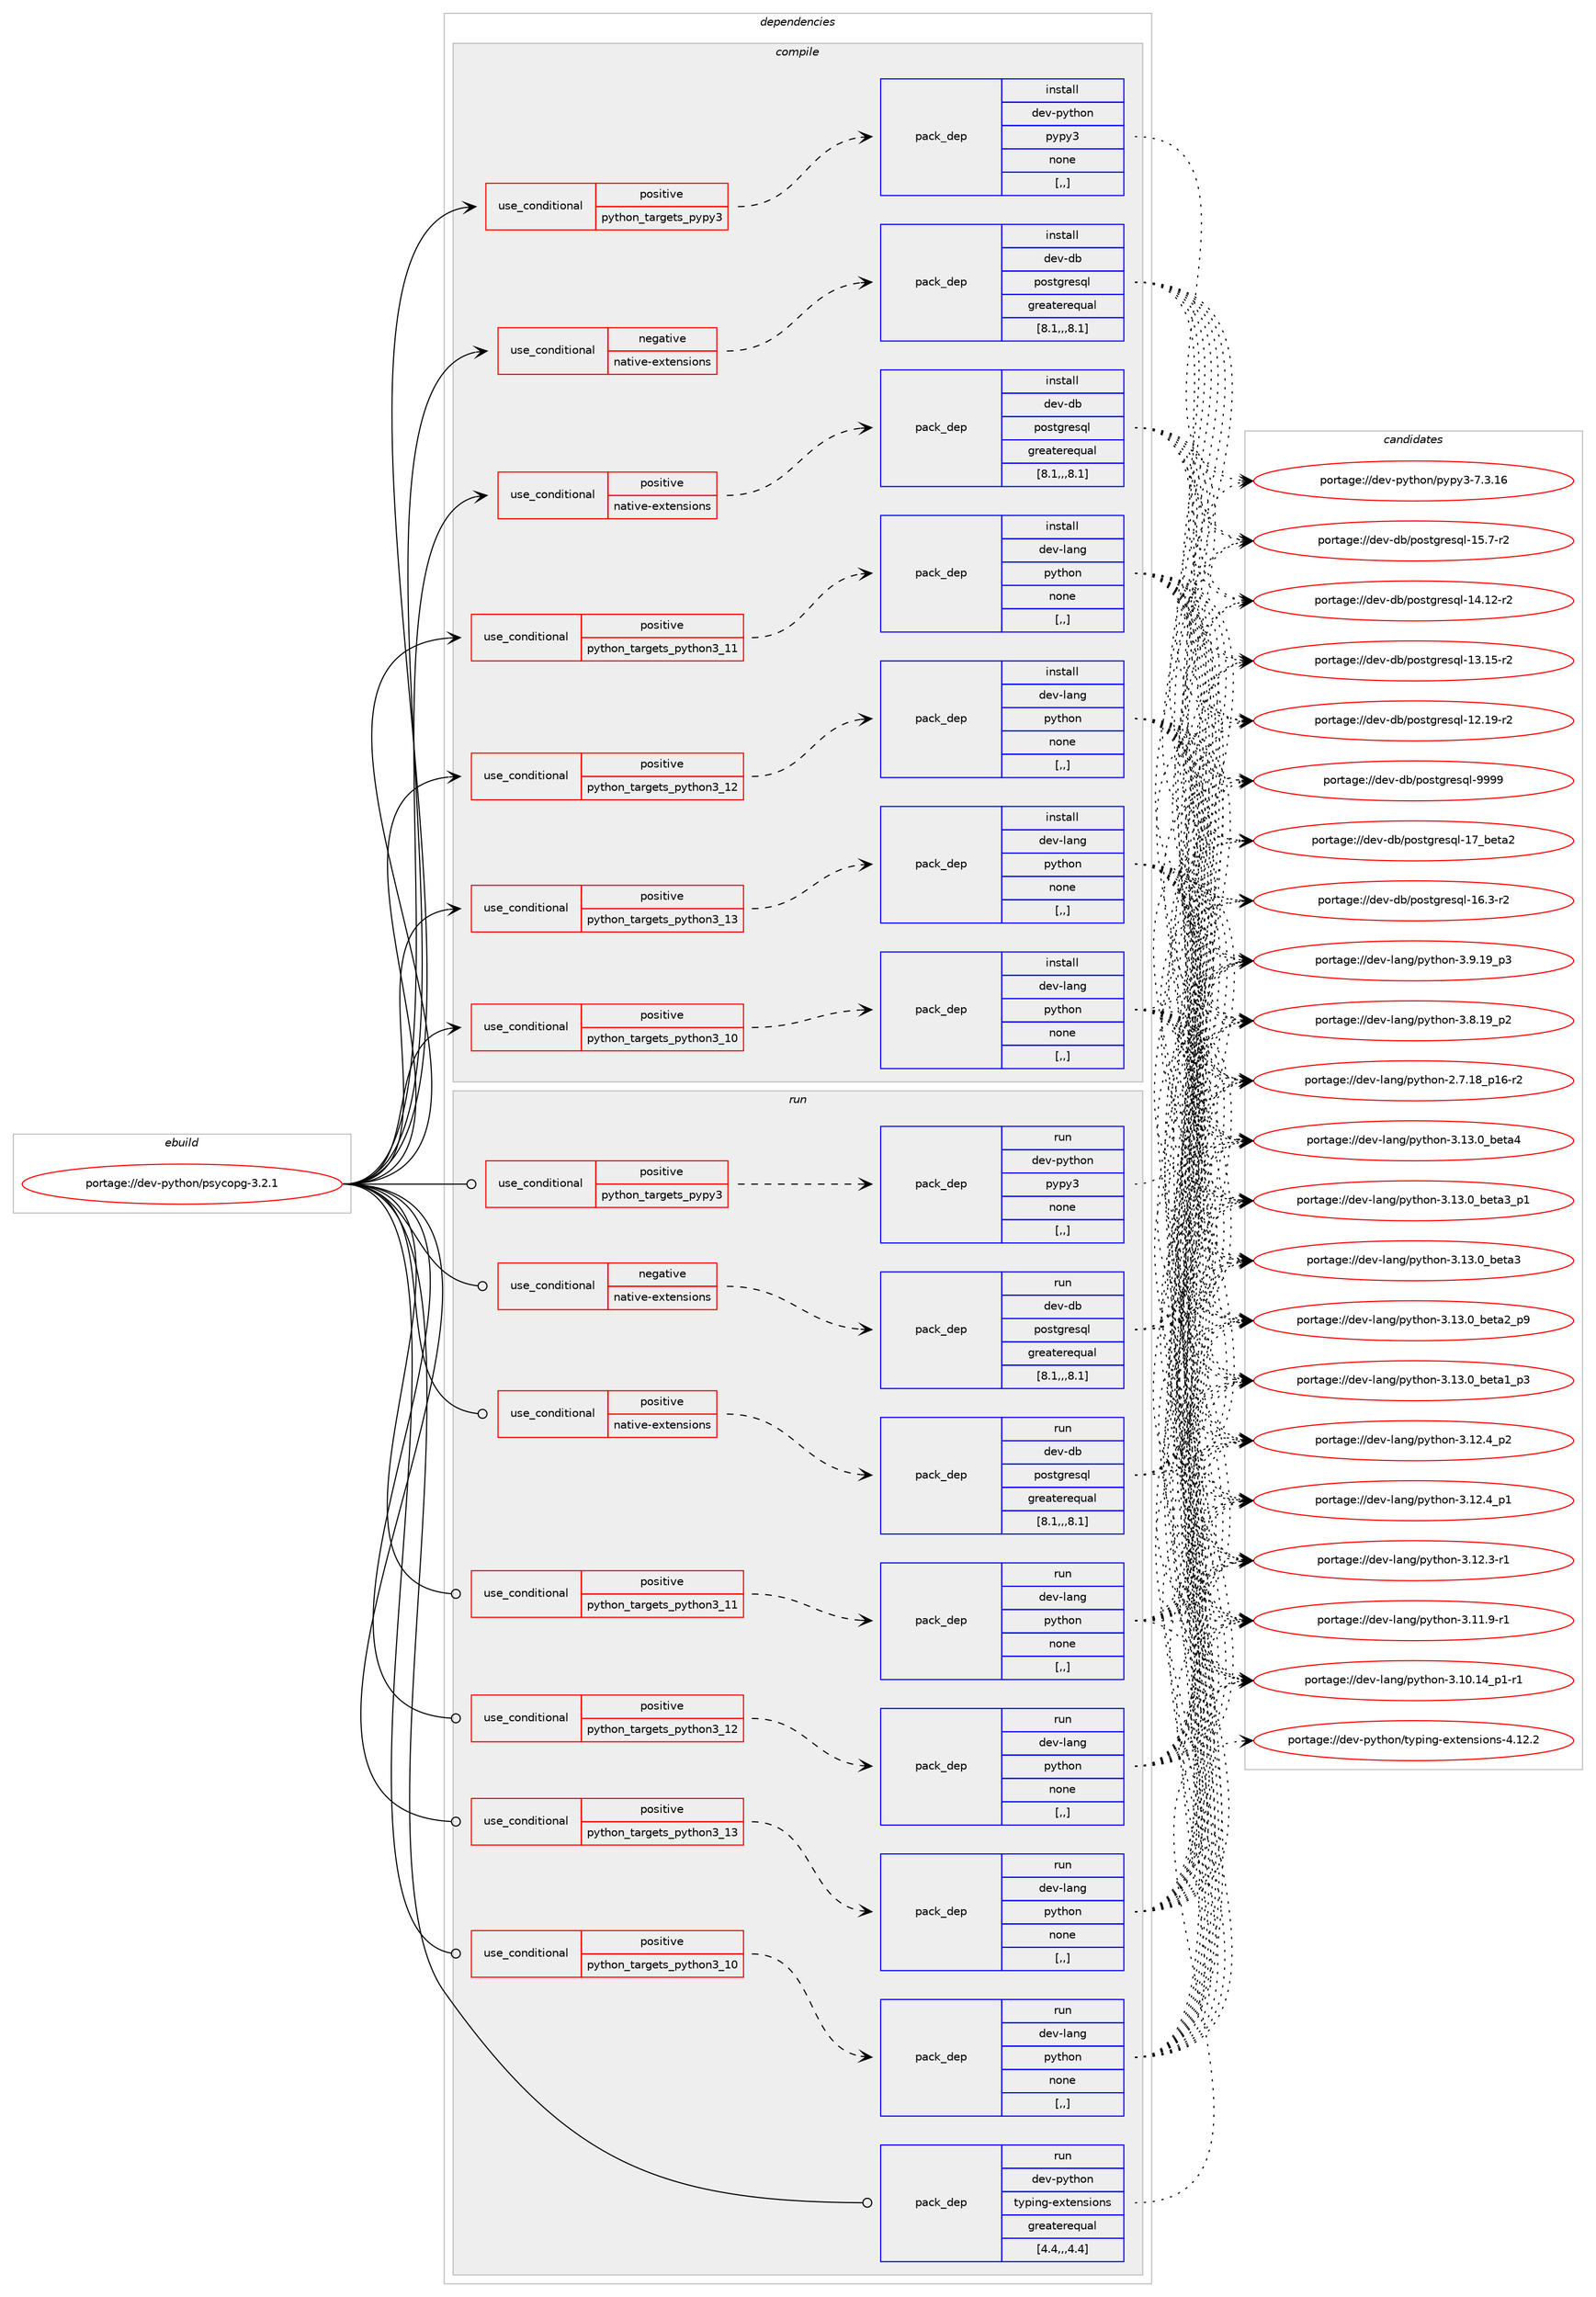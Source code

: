 digraph prolog {

# *************
# Graph options
# *************

newrank=true;
concentrate=true;
compound=true;
graph [rankdir=LR,fontname=Helvetica,fontsize=10,ranksep=1.5];#, ranksep=2.5, nodesep=0.2];
edge  [arrowhead=vee];
node  [fontname=Helvetica,fontsize=10];

# **********
# The ebuild
# **********

subgraph cluster_leftcol {
color=gray;
label=<<i>ebuild</i>>;
id [label="portage://dev-python/psycopg-3.2.1", color=red, width=4, href="../dev-python/psycopg-3.2.1.svg"];
}

# ****************
# The dependencies
# ****************

subgraph cluster_midcol {
color=gray;
label=<<i>dependencies</i>>;
subgraph cluster_compile {
fillcolor="#eeeeee";
style=filled;
label=<<i>compile</i>>;
subgraph cond36429 {
dependency155560 [label=<<TABLE BORDER="0" CELLBORDER="1" CELLSPACING="0" CELLPADDING="4"><TR><TD ROWSPAN="3" CELLPADDING="10">use_conditional</TD></TR><TR><TD>negative</TD></TR><TR><TD>native-extensions</TD></TR></TABLE>>, shape=none, color=red];
subgraph pack117880 {
dependency155561 [label=<<TABLE BORDER="0" CELLBORDER="1" CELLSPACING="0" CELLPADDING="4" WIDTH="220"><TR><TD ROWSPAN="6" CELLPADDING="30">pack_dep</TD></TR><TR><TD WIDTH="110">install</TD></TR><TR><TD>dev-db</TD></TR><TR><TD>postgresql</TD></TR><TR><TD>greaterequal</TD></TR><TR><TD>[8.1,,,8.1]</TD></TR></TABLE>>, shape=none, color=blue];
}
dependency155560:e -> dependency155561:w [weight=20,style="dashed",arrowhead="vee"];
}
id:e -> dependency155560:w [weight=20,style="solid",arrowhead="vee"];
subgraph cond36430 {
dependency155562 [label=<<TABLE BORDER="0" CELLBORDER="1" CELLSPACING="0" CELLPADDING="4"><TR><TD ROWSPAN="3" CELLPADDING="10">use_conditional</TD></TR><TR><TD>positive</TD></TR><TR><TD>native-extensions</TD></TR></TABLE>>, shape=none, color=red];
subgraph pack117881 {
dependency155563 [label=<<TABLE BORDER="0" CELLBORDER="1" CELLSPACING="0" CELLPADDING="4" WIDTH="220"><TR><TD ROWSPAN="6" CELLPADDING="30">pack_dep</TD></TR><TR><TD WIDTH="110">install</TD></TR><TR><TD>dev-db</TD></TR><TR><TD>postgresql</TD></TR><TR><TD>greaterequal</TD></TR><TR><TD>[8.1,,,8.1]</TD></TR></TABLE>>, shape=none, color=blue];
}
dependency155562:e -> dependency155563:w [weight=20,style="dashed",arrowhead="vee"];
}
id:e -> dependency155562:w [weight=20,style="solid",arrowhead="vee"];
subgraph cond36431 {
dependency155564 [label=<<TABLE BORDER="0" CELLBORDER="1" CELLSPACING="0" CELLPADDING="4"><TR><TD ROWSPAN="3" CELLPADDING="10">use_conditional</TD></TR><TR><TD>positive</TD></TR><TR><TD>python_targets_pypy3</TD></TR></TABLE>>, shape=none, color=red];
subgraph pack117882 {
dependency155565 [label=<<TABLE BORDER="0" CELLBORDER="1" CELLSPACING="0" CELLPADDING="4" WIDTH="220"><TR><TD ROWSPAN="6" CELLPADDING="30">pack_dep</TD></TR><TR><TD WIDTH="110">install</TD></TR><TR><TD>dev-python</TD></TR><TR><TD>pypy3</TD></TR><TR><TD>none</TD></TR><TR><TD>[,,]</TD></TR></TABLE>>, shape=none, color=blue];
}
dependency155564:e -> dependency155565:w [weight=20,style="dashed",arrowhead="vee"];
}
id:e -> dependency155564:w [weight=20,style="solid",arrowhead="vee"];
subgraph cond36432 {
dependency155566 [label=<<TABLE BORDER="0" CELLBORDER="1" CELLSPACING="0" CELLPADDING="4"><TR><TD ROWSPAN="3" CELLPADDING="10">use_conditional</TD></TR><TR><TD>positive</TD></TR><TR><TD>python_targets_python3_10</TD></TR></TABLE>>, shape=none, color=red];
subgraph pack117883 {
dependency155567 [label=<<TABLE BORDER="0" CELLBORDER="1" CELLSPACING="0" CELLPADDING="4" WIDTH="220"><TR><TD ROWSPAN="6" CELLPADDING="30">pack_dep</TD></TR><TR><TD WIDTH="110">install</TD></TR><TR><TD>dev-lang</TD></TR><TR><TD>python</TD></TR><TR><TD>none</TD></TR><TR><TD>[,,]</TD></TR></TABLE>>, shape=none, color=blue];
}
dependency155566:e -> dependency155567:w [weight=20,style="dashed",arrowhead="vee"];
}
id:e -> dependency155566:w [weight=20,style="solid",arrowhead="vee"];
subgraph cond36433 {
dependency155568 [label=<<TABLE BORDER="0" CELLBORDER="1" CELLSPACING="0" CELLPADDING="4"><TR><TD ROWSPAN="3" CELLPADDING="10">use_conditional</TD></TR><TR><TD>positive</TD></TR><TR><TD>python_targets_python3_11</TD></TR></TABLE>>, shape=none, color=red];
subgraph pack117884 {
dependency155569 [label=<<TABLE BORDER="0" CELLBORDER="1" CELLSPACING="0" CELLPADDING="4" WIDTH="220"><TR><TD ROWSPAN="6" CELLPADDING="30">pack_dep</TD></TR><TR><TD WIDTH="110">install</TD></TR><TR><TD>dev-lang</TD></TR><TR><TD>python</TD></TR><TR><TD>none</TD></TR><TR><TD>[,,]</TD></TR></TABLE>>, shape=none, color=blue];
}
dependency155568:e -> dependency155569:w [weight=20,style="dashed",arrowhead="vee"];
}
id:e -> dependency155568:w [weight=20,style="solid",arrowhead="vee"];
subgraph cond36434 {
dependency155570 [label=<<TABLE BORDER="0" CELLBORDER="1" CELLSPACING="0" CELLPADDING="4"><TR><TD ROWSPAN="3" CELLPADDING="10">use_conditional</TD></TR><TR><TD>positive</TD></TR><TR><TD>python_targets_python3_12</TD></TR></TABLE>>, shape=none, color=red];
subgraph pack117885 {
dependency155571 [label=<<TABLE BORDER="0" CELLBORDER="1" CELLSPACING="0" CELLPADDING="4" WIDTH="220"><TR><TD ROWSPAN="6" CELLPADDING="30">pack_dep</TD></TR><TR><TD WIDTH="110">install</TD></TR><TR><TD>dev-lang</TD></TR><TR><TD>python</TD></TR><TR><TD>none</TD></TR><TR><TD>[,,]</TD></TR></TABLE>>, shape=none, color=blue];
}
dependency155570:e -> dependency155571:w [weight=20,style="dashed",arrowhead="vee"];
}
id:e -> dependency155570:w [weight=20,style="solid",arrowhead="vee"];
subgraph cond36435 {
dependency155572 [label=<<TABLE BORDER="0" CELLBORDER="1" CELLSPACING="0" CELLPADDING="4"><TR><TD ROWSPAN="3" CELLPADDING="10">use_conditional</TD></TR><TR><TD>positive</TD></TR><TR><TD>python_targets_python3_13</TD></TR></TABLE>>, shape=none, color=red];
subgraph pack117886 {
dependency155573 [label=<<TABLE BORDER="0" CELLBORDER="1" CELLSPACING="0" CELLPADDING="4" WIDTH="220"><TR><TD ROWSPAN="6" CELLPADDING="30">pack_dep</TD></TR><TR><TD WIDTH="110">install</TD></TR><TR><TD>dev-lang</TD></TR><TR><TD>python</TD></TR><TR><TD>none</TD></TR><TR><TD>[,,]</TD></TR></TABLE>>, shape=none, color=blue];
}
dependency155572:e -> dependency155573:w [weight=20,style="dashed",arrowhead="vee"];
}
id:e -> dependency155572:w [weight=20,style="solid",arrowhead="vee"];
}
subgraph cluster_compileandrun {
fillcolor="#eeeeee";
style=filled;
label=<<i>compile and run</i>>;
}
subgraph cluster_run {
fillcolor="#eeeeee";
style=filled;
label=<<i>run</i>>;
subgraph cond36436 {
dependency155574 [label=<<TABLE BORDER="0" CELLBORDER="1" CELLSPACING="0" CELLPADDING="4"><TR><TD ROWSPAN="3" CELLPADDING="10">use_conditional</TD></TR><TR><TD>negative</TD></TR><TR><TD>native-extensions</TD></TR></TABLE>>, shape=none, color=red];
subgraph pack117887 {
dependency155575 [label=<<TABLE BORDER="0" CELLBORDER="1" CELLSPACING="0" CELLPADDING="4" WIDTH="220"><TR><TD ROWSPAN="6" CELLPADDING="30">pack_dep</TD></TR><TR><TD WIDTH="110">run</TD></TR><TR><TD>dev-db</TD></TR><TR><TD>postgresql</TD></TR><TR><TD>greaterequal</TD></TR><TR><TD>[8.1,,,8.1]</TD></TR></TABLE>>, shape=none, color=blue];
}
dependency155574:e -> dependency155575:w [weight=20,style="dashed",arrowhead="vee"];
}
id:e -> dependency155574:w [weight=20,style="solid",arrowhead="odot"];
subgraph cond36437 {
dependency155576 [label=<<TABLE BORDER="0" CELLBORDER="1" CELLSPACING="0" CELLPADDING="4"><TR><TD ROWSPAN="3" CELLPADDING="10">use_conditional</TD></TR><TR><TD>positive</TD></TR><TR><TD>native-extensions</TD></TR></TABLE>>, shape=none, color=red];
subgraph pack117888 {
dependency155577 [label=<<TABLE BORDER="0" CELLBORDER="1" CELLSPACING="0" CELLPADDING="4" WIDTH="220"><TR><TD ROWSPAN="6" CELLPADDING="30">pack_dep</TD></TR><TR><TD WIDTH="110">run</TD></TR><TR><TD>dev-db</TD></TR><TR><TD>postgresql</TD></TR><TR><TD>greaterequal</TD></TR><TR><TD>[8.1,,,8.1]</TD></TR></TABLE>>, shape=none, color=blue];
}
dependency155576:e -> dependency155577:w [weight=20,style="dashed",arrowhead="vee"];
}
id:e -> dependency155576:w [weight=20,style="solid",arrowhead="odot"];
subgraph cond36438 {
dependency155578 [label=<<TABLE BORDER="0" CELLBORDER="1" CELLSPACING="0" CELLPADDING="4"><TR><TD ROWSPAN="3" CELLPADDING="10">use_conditional</TD></TR><TR><TD>positive</TD></TR><TR><TD>python_targets_pypy3</TD></TR></TABLE>>, shape=none, color=red];
subgraph pack117889 {
dependency155579 [label=<<TABLE BORDER="0" CELLBORDER="1" CELLSPACING="0" CELLPADDING="4" WIDTH="220"><TR><TD ROWSPAN="6" CELLPADDING="30">pack_dep</TD></TR><TR><TD WIDTH="110">run</TD></TR><TR><TD>dev-python</TD></TR><TR><TD>pypy3</TD></TR><TR><TD>none</TD></TR><TR><TD>[,,]</TD></TR></TABLE>>, shape=none, color=blue];
}
dependency155578:e -> dependency155579:w [weight=20,style="dashed",arrowhead="vee"];
}
id:e -> dependency155578:w [weight=20,style="solid",arrowhead="odot"];
subgraph cond36439 {
dependency155580 [label=<<TABLE BORDER="0" CELLBORDER="1" CELLSPACING="0" CELLPADDING="4"><TR><TD ROWSPAN="3" CELLPADDING="10">use_conditional</TD></TR><TR><TD>positive</TD></TR><TR><TD>python_targets_python3_10</TD></TR></TABLE>>, shape=none, color=red];
subgraph pack117890 {
dependency155581 [label=<<TABLE BORDER="0" CELLBORDER="1" CELLSPACING="0" CELLPADDING="4" WIDTH="220"><TR><TD ROWSPAN="6" CELLPADDING="30">pack_dep</TD></TR><TR><TD WIDTH="110">run</TD></TR><TR><TD>dev-lang</TD></TR><TR><TD>python</TD></TR><TR><TD>none</TD></TR><TR><TD>[,,]</TD></TR></TABLE>>, shape=none, color=blue];
}
dependency155580:e -> dependency155581:w [weight=20,style="dashed",arrowhead="vee"];
}
id:e -> dependency155580:w [weight=20,style="solid",arrowhead="odot"];
subgraph cond36440 {
dependency155582 [label=<<TABLE BORDER="0" CELLBORDER="1" CELLSPACING="0" CELLPADDING="4"><TR><TD ROWSPAN="3" CELLPADDING="10">use_conditional</TD></TR><TR><TD>positive</TD></TR><TR><TD>python_targets_python3_11</TD></TR></TABLE>>, shape=none, color=red];
subgraph pack117891 {
dependency155583 [label=<<TABLE BORDER="0" CELLBORDER="1" CELLSPACING="0" CELLPADDING="4" WIDTH="220"><TR><TD ROWSPAN="6" CELLPADDING="30">pack_dep</TD></TR><TR><TD WIDTH="110">run</TD></TR><TR><TD>dev-lang</TD></TR><TR><TD>python</TD></TR><TR><TD>none</TD></TR><TR><TD>[,,]</TD></TR></TABLE>>, shape=none, color=blue];
}
dependency155582:e -> dependency155583:w [weight=20,style="dashed",arrowhead="vee"];
}
id:e -> dependency155582:w [weight=20,style="solid",arrowhead="odot"];
subgraph cond36441 {
dependency155584 [label=<<TABLE BORDER="0" CELLBORDER="1" CELLSPACING="0" CELLPADDING="4"><TR><TD ROWSPAN="3" CELLPADDING="10">use_conditional</TD></TR><TR><TD>positive</TD></TR><TR><TD>python_targets_python3_12</TD></TR></TABLE>>, shape=none, color=red];
subgraph pack117892 {
dependency155585 [label=<<TABLE BORDER="0" CELLBORDER="1" CELLSPACING="0" CELLPADDING="4" WIDTH="220"><TR><TD ROWSPAN="6" CELLPADDING="30">pack_dep</TD></TR><TR><TD WIDTH="110">run</TD></TR><TR><TD>dev-lang</TD></TR><TR><TD>python</TD></TR><TR><TD>none</TD></TR><TR><TD>[,,]</TD></TR></TABLE>>, shape=none, color=blue];
}
dependency155584:e -> dependency155585:w [weight=20,style="dashed",arrowhead="vee"];
}
id:e -> dependency155584:w [weight=20,style="solid",arrowhead="odot"];
subgraph cond36442 {
dependency155586 [label=<<TABLE BORDER="0" CELLBORDER="1" CELLSPACING="0" CELLPADDING="4"><TR><TD ROWSPAN="3" CELLPADDING="10">use_conditional</TD></TR><TR><TD>positive</TD></TR><TR><TD>python_targets_python3_13</TD></TR></TABLE>>, shape=none, color=red];
subgraph pack117893 {
dependency155587 [label=<<TABLE BORDER="0" CELLBORDER="1" CELLSPACING="0" CELLPADDING="4" WIDTH="220"><TR><TD ROWSPAN="6" CELLPADDING="30">pack_dep</TD></TR><TR><TD WIDTH="110">run</TD></TR><TR><TD>dev-lang</TD></TR><TR><TD>python</TD></TR><TR><TD>none</TD></TR><TR><TD>[,,]</TD></TR></TABLE>>, shape=none, color=blue];
}
dependency155586:e -> dependency155587:w [weight=20,style="dashed",arrowhead="vee"];
}
id:e -> dependency155586:w [weight=20,style="solid",arrowhead="odot"];
subgraph pack117894 {
dependency155588 [label=<<TABLE BORDER="0" CELLBORDER="1" CELLSPACING="0" CELLPADDING="4" WIDTH="220"><TR><TD ROWSPAN="6" CELLPADDING="30">pack_dep</TD></TR><TR><TD WIDTH="110">run</TD></TR><TR><TD>dev-python</TD></TR><TR><TD>typing-extensions</TD></TR><TR><TD>greaterequal</TD></TR><TR><TD>[4.4,,,4.4]</TD></TR></TABLE>>, shape=none, color=blue];
}
id:e -> dependency155588:w [weight=20,style="solid",arrowhead="odot"];
}
}

# **************
# The candidates
# **************

subgraph cluster_choices {
rank=same;
color=gray;
label=<<i>candidates</i>>;

subgraph choice117880 {
color=black;
nodesep=1;
choice1001011184510098471121111151161031141011151131084557575757 [label="portage://dev-db/postgresql-9999", color=red, width=4,href="../dev-db/postgresql-9999.svg"];
choice10010111845100984711211111511610311410111511310845495595981011169750 [label="portage://dev-db/postgresql-17_beta2", color=red, width=4,href="../dev-db/postgresql-17_beta2.svg"];
choice10010111845100984711211111511610311410111511310845495446514511450 [label="portage://dev-db/postgresql-16.3-r2", color=red, width=4,href="../dev-db/postgresql-16.3-r2.svg"];
choice10010111845100984711211111511610311410111511310845495346554511450 [label="portage://dev-db/postgresql-15.7-r2", color=red, width=4,href="../dev-db/postgresql-15.7-r2.svg"];
choice1001011184510098471121111151161031141011151131084549524649504511450 [label="portage://dev-db/postgresql-14.12-r2", color=red, width=4,href="../dev-db/postgresql-14.12-r2.svg"];
choice1001011184510098471121111151161031141011151131084549514649534511450 [label="portage://dev-db/postgresql-13.15-r2", color=red, width=4,href="../dev-db/postgresql-13.15-r2.svg"];
choice1001011184510098471121111151161031141011151131084549504649574511450 [label="portage://dev-db/postgresql-12.19-r2", color=red, width=4,href="../dev-db/postgresql-12.19-r2.svg"];
dependency155561:e -> choice1001011184510098471121111151161031141011151131084557575757:w [style=dotted,weight="100"];
dependency155561:e -> choice10010111845100984711211111511610311410111511310845495595981011169750:w [style=dotted,weight="100"];
dependency155561:e -> choice10010111845100984711211111511610311410111511310845495446514511450:w [style=dotted,weight="100"];
dependency155561:e -> choice10010111845100984711211111511610311410111511310845495346554511450:w [style=dotted,weight="100"];
dependency155561:e -> choice1001011184510098471121111151161031141011151131084549524649504511450:w [style=dotted,weight="100"];
dependency155561:e -> choice1001011184510098471121111151161031141011151131084549514649534511450:w [style=dotted,weight="100"];
dependency155561:e -> choice1001011184510098471121111151161031141011151131084549504649574511450:w [style=dotted,weight="100"];
}
subgraph choice117881 {
color=black;
nodesep=1;
choice1001011184510098471121111151161031141011151131084557575757 [label="portage://dev-db/postgresql-9999", color=red, width=4,href="../dev-db/postgresql-9999.svg"];
choice10010111845100984711211111511610311410111511310845495595981011169750 [label="portage://dev-db/postgresql-17_beta2", color=red, width=4,href="../dev-db/postgresql-17_beta2.svg"];
choice10010111845100984711211111511610311410111511310845495446514511450 [label="portage://dev-db/postgresql-16.3-r2", color=red, width=4,href="../dev-db/postgresql-16.3-r2.svg"];
choice10010111845100984711211111511610311410111511310845495346554511450 [label="portage://dev-db/postgresql-15.7-r2", color=red, width=4,href="../dev-db/postgresql-15.7-r2.svg"];
choice1001011184510098471121111151161031141011151131084549524649504511450 [label="portage://dev-db/postgresql-14.12-r2", color=red, width=4,href="../dev-db/postgresql-14.12-r2.svg"];
choice1001011184510098471121111151161031141011151131084549514649534511450 [label="portage://dev-db/postgresql-13.15-r2", color=red, width=4,href="../dev-db/postgresql-13.15-r2.svg"];
choice1001011184510098471121111151161031141011151131084549504649574511450 [label="portage://dev-db/postgresql-12.19-r2", color=red, width=4,href="../dev-db/postgresql-12.19-r2.svg"];
dependency155563:e -> choice1001011184510098471121111151161031141011151131084557575757:w [style=dotted,weight="100"];
dependency155563:e -> choice10010111845100984711211111511610311410111511310845495595981011169750:w [style=dotted,weight="100"];
dependency155563:e -> choice10010111845100984711211111511610311410111511310845495446514511450:w [style=dotted,weight="100"];
dependency155563:e -> choice10010111845100984711211111511610311410111511310845495346554511450:w [style=dotted,weight="100"];
dependency155563:e -> choice1001011184510098471121111151161031141011151131084549524649504511450:w [style=dotted,weight="100"];
dependency155563:e -> choice1001011184510098471121111151161031141011151131084549514649534511450:w [style=dotted,weight="100"];
dependency155563:e -> choice1001011184510098471121111151161031141011151131084549504649574511450:w [style=dotted,weight="100"];
}
subgraph choice117882 {
color=black;
nodesep=1;
choice10010111845112121116104111110471121211121215145554651464954 [label="portage://dev-python/pypy3-7.3.16", color=red, width=4,href="../dev-python/pypy3-7.3.16.svg"];
dependency155565:e -> choice10010111845112121116104111110471121211121215145554651464954:w [style=dotted,weight="100"];
}
subgraph choice117883 {
color=black;
nodesep=1;
choice1001011184510897110103471121211161041111104551464951464895981011169752 [label="portage://dev-lang/python-3.13.0_beta4", color=red, width=4,href="../dev-lang/python-3.13.0_beta4.svg"];
choice10010111845108971101034711212111610411111045514649514648959810111697519511249 [label="portage://dev-lang/python-3.13.0_beta3_p1", color=red, width=4,href="../dev-lang/python-3.13.0_beta3_p1.svg"];
choice1001011184510897110103471121211161041111104551464951464895981011169751 [label="portage://dev-lang/python-3.13.0_beta3", color=red, width=4,href="../dev-lang/python-3.13.0_beta3.svg"];
choice10010111845108971101034711212111610411111045514649514648959810111697509511257 [label="portage://dev-lang/python-3.13.0_beta2_p9", color=red, width=4,href="../dev-lang/python-3.13.0_beta2_p9.svg"];
choice10010111845108971101034711212111610411111045514649514648959810111697499511251 [label="portage://dev-lang/python-3.13.0_beta1_p3", color=red, width=4,href="../dev-lang/python-3.13.0_beta1_p3.svg"];
choice100101118451089711010347112121116104111110455146495046529511250 [label="portage://dev-lang/python-3.12.4_p2", color=red, width=4,href="../dev-lang/python-3.12.4_p2.svg"];
choice100101118451089711010347112121116104111110455146495046529511249 [label="portage://dev-lang/python-3.12.4_p1", color=red, width=4,href="../dev-lang/python-3.12.4_p1.svg"];
choice100101118451089711010347112121116104111110455146495046514511449 [label="portage://dev-lang/python-3.12.3-r1", color=red, width=4,href="../dev-lang/python-3.12.3-r1.svg"];
choice100101118451089711010347112121116104111110455146494946574511449 [label="portage://dev-lang/python-3.11.9-r1", color=red, width=4,href="../dev-lang/python-3.11.9-r1.svg"];
choice100101118451089711010347112121116104111110455146494846495295112494511449 [label="portage://dev-lang/python-3.10.14_p1-r1", color=red, width=4,href="../dev-lang/python-3.10.14_p1-r1.svg"];
choice100101118451089711010347112121116104111110455146574649579511251 [label="portage://dev-lang/python-3.9.19_p3", color=red, width=4,href="../dev-lang/python-3.9.19_p3.svg"];
choice100101118451089711010347112121116104111110455146564649579511250 [label="portage://dev-lang/python-3.8.19_p2", color=red, width=4,href="../dev-lang/python-3.8.19_p2.svg"];
choice100101118451089711010347112121116104111110455046554649569511249544511450 [label="portage://dev-lang/python-2.7.18_p16-r2", color=red, width=4,href="../dev-lang/python-2.7.18_p16-r2.svg"];
dependency155567:e -> choice1001011184510897110103471121211161041111104551464951464895981011169752:w [style=dotted,weight="100"];
dependency155567:e -> choice10010111845108971101034711212111610411111045514649514648959810111697519511249:w [style=dotted,weight="100"];
dependency155567:e -> choice1001011184510897110103471121211161041111104551464951464895981011169751:w [style=dotted,weight="100"];
dependency155567:e -> choice10010111845108971101034711212111610411111045514649514648959810111697509511257:w [style=dotted,weight="100"];
dependency155567:e -> choice10010111845108971101034711212111610411111045514649514648959810111697499511251:w [style=dotted,weight="100"];
dependency155567:e -> choice100101118451089711010347112121116104111110455146495046529511250:w [style=dotted,weight="100"];
dependency155567:e -> choice100101118451089711010347112121116104111110455146495046529511249:w [style=dotted,weight="100"];
dependency155567:e -> choice100101118451089711010347112121116104111110455146495046514511449:w [style=dotted,weight="100"];
dependency155567:e -> choice100101118451089711010347112121116104111110455146494946574511449:w [style=dotted,weight="100"];
dependency155567:e -> choice100101118451089711010347112121116104111110455146494846495295112494511449:w [style=dotted,weight="100"];
dependency155567:e -> choice100101118451089711010347112121116104111110455146574649579511251:w [style=dotted,weight="100"];
dependency155567:e -> choice100101118451089711010347112121116104111110455146564649579511250:w [style=dotted,weight="100"];
dependency155567:e -> choice100101118451089711010347112121116104111110455046554649569511249544511450:w [style=dotted,weight="100"];
}
subgraph choice117884 {
color=black;
nodesep=1;
choice1001011184510897110103471121211161041111104551464951464895981011169752 [label="portage://dev-lang/python-3.13.0_beta4", color=red, width=4,href="../dev-lang/python-3.13.0_beta4.svg"];
choice10010111845108971101034711212111610411111045514649514648959810111697519511249 [label="portage://dev-lang/python-3.13.0_beta3_p1", color=red, width=4,href="../dev-lang/python-3.13.0_beta3_p1.svg"];
choice1001011184510897110103471121211161041111104551464951464895981011169751 [label="portage://dev-lang/python-3.13.0_beta3", color=red, width=4,href="../dev-lang/python-3.13.0_beta3.svg"];
choice10010111845108971101034711212111610411111045514649514648959810111697509511257 [label="portage://dev-lang/python-3.13.0_beta2_p9", color=red, width=4,href="../dev-lang/python-3.13.0_beta2_p9.svg"];
choice10010111845108971101034711212111610411111045514649514648959810111697499511251 [label="portage://dev-lang/python-3.13.0_beta1_p3", color=red, width=4,href="../dev-lang/python-3.13.0_beta1_p3.svg"];
choice100101118451089711010347112121116104111110455146495046529511250 [label="portage://dev-lang/python-3.12.4_p2", color=red, width=4,href="../dev-lang/python-3.12.4_p2.svg"];
choice100101118451089711010347112121116104111110455146495046529511249 [label="portage://dev-lang/python-3.12.4_p1", color=red, width=4,href="../dev-lang/python-3.12.4_p1.svg"];
choice100101118451089711010347112121116104111110455146495046514511449 [label="portage://dev-lang/python-3.12.3-r1", color=red, width=4,href="../dev-lang/python-3.12.3-r1.svg"];
choice100101118451089711010347112121116104111110455146494946574511449 [label="portage://dev-lang/python-3.11.9-r1", color=red, width=4,href="../dev-lang/python-3.11.9-r1.svg"];
choice100101118451089711010347112121116104111110455146494846495295112494511449 [label="portage://dev-lang/python-3.10.14_p1-r1", color=red, width=4,href="../dev-lang/python-3.10.14_p1-r1.svg"];
choice100101118451089711010347112121116104111110455146574649579511251 [label="portage://dev-lang/python-3.9.19_p3", color=red, width=4,href="../dev-lang/python-3.9.19_p3.svg"];
choice100101118451089711010347112121116104111110455146564649579511250 [label="portage://dev-lang/python-3.8.19_p2", color=red, width=4,href="../dev-lang/python-3.8.19_p2.svg"];
choice100101118451089711010347112121116104111110455046554649569511249544511450 [label="portage://dev-lang/python-2.7.18_p16-r2", color=red, width=4,href="../dev-lang/python-2.7.18_p16-r2.svg"];
dependency155569:e -> choice1001011184510897110103471121211161041111104551464951464895981011169752:w [style=dotted,weight="100"];
dependency155569:e -> choice10010111845108971101034711212111610411111045514649514648959810111697519511249:w [style=dotted,weight="100"];
dependency155569:e -> choice1001011184510897110103471121211161041111104551464951464895981011169751:w [style=dotted,weight="100"];
dependency155569:e -> choice10010111845108971101034711212111610411111045514649514648959810111697509511257:w [style=dotted,weight="100"];
dependency155569:e -> choice10010111845108971101034711212111610411111045514649514648959810111697499511251:w [style=dotted,weight="100"];
dependency155569:e -> choice100101118451089711010347112121116104111110455146495046529511250:w [style=dotted,weight="100"];
dependency155569:e -> choice100101118451089711010347112121116104111110455146495046529511249:w [style=dotted,weight="100"];
dependency155569:e -> choice100101118451089711010347112121116104111110455146495046514511449:w [style=dotted,weight="100"];
dependency155569:e -> choice100101118451089711010347112121116104111110455146494946574511449:w [style=dotted,weight="100"];
dependency155569:e -> choice100101118451089711010347112121116104111110455146494846495295112494511449:w [style=dotted,weight="100"];
dependency155569:e -> choice100101118451089711010347112121116104111110455146574649579511251:w [style=dotted,weight="100"];
dependency155569:e -> choice100101118451089711010347112121116104111110455146564649579511250:w [style=dotted,weight="100"];
dependency155569:e -> choice100101118451089711010347112121116104111110455046554649569511249544511450:w [style=dotted,weight="100"];
}
subgraph choice117885 {
color=black;
nodesep=1;
choice1001011184510897110103471121211161041111104551464951464895981011169752 [label="portage://dev-lang/python-3.13.0_beta4", color=red, width=4,href="../dev-lang/python-3.13.0_beta4.svg"];
choice10010111845108971101034711212111610411111045514649514648959810111697519511249 [label="portage://dev-lang/python-3.13.0_beta3_p1", color=red, width=4,href="../dev-lang/python-3.13.0_beta3_p1.svg"];
choice1001011184510897110103471121211161041111104551464951464895981011169751 [label="portage://dev-lang/python-3.13.0_beta3", color=red, width=4,href="../dev-lang/python-3.13.0_beta3.svg"];
choice10010111845108971101034711212111610411111045514649514648959810111697509511257 [label="portage://dev-lang/python-3.13.0_beta2_p9", color=red, width=4,href="../dev-lang/python-3.13.0_beta2_p9.svg"];
choice10010111845108971101034711212111610411111045514649514648959810111697499511251 [label="portage://dev-lang/python-3.13.0_beta1_p3", color=red, width=4,href="../dev-lang/python-3.13.0_beta1_p3.svg"];
choice100101118451089711010347112121116104111110455146495046529511250 [label="portage://dev-lang/python-3.12.4_p2", color=red, width=4,href="../dev-lang/python-3.12.4_p2.svg"];
choice100101118451089711010347112121116104111110455146495046529511249 [label="portage://dev-lang/python-3.12.4_p1", color=red, width=4,href="../dev-lang/python-3.12.4_p1.svg"];
choice100101118451089711010347112121116104111110455146495046514511449 [label="portage://dev-lang/python-3.12.3-r1", color=red, width=4,href="../dev-lang/python-3.12.3-r1.svg"];
choice100101118451089711010347112121116104111110455146494946574511449 [label="portage://dev-lang/python-3.11.9-r1", color=red, width=4,href="../dev-lang/python-3.11.9-r1.svg"];
choice100101118451089711010347112121116104111110455146494846495295112494511449 [label="portage://dev-lang/python-3.10.14_p1-r1", color=red, width=4,href="../dev-lang/python-3.10.14_p1-r1.svg"];
choice100101118451089711010347112121116104111110455146574649579511251 [label="portage://dev-lang/python-3.9.19_p3", color=red, width=4,href="../dev-lang/python-3.9.19_p3.svg"];
choice100101118451089711010347112121116104111110455146564649579511250 [label="portage://dev-lang/python-3.8.19_p2", color=red, width=4,href="../dev-lang/python-3.8.19_p2.svg"];
choice100101118451089711010347112121116104111110455046554649569511249544511450 [label="portage://dev-lang/python-2.7.18_p16-r2", color=red, width=4,href="../dev-lang/python-2.7.18_p16-r2.svg"];
dependency155571:e -> choice1001011184510897110103471121211161041111104551464951464895981011169752:w [style=dotted,weight="100"];
dependency155571:e -> choice10010111845108971101034711212111610411111045514649514648959810111697519511249:w [style=dotted,weight="100"];
dependency155571:e -> choice1001011184510897110103471121211161041111104551464951464895981011169751:w [style=dotted,weight="100"];
dependency155571:e -> choice10010111845108971101034711212111610411111045514649514648959810111697509511257:w [style=dotted,weight="100"];
dependency155571:e -> choice10010111845108971101034711212111610411111045514649514648959810111697499511251:w [style=dotted,weight="100"];
dependency155571:e -> choice100101118451089711010347112121116104111110455146495046529511250:w [style=dotted,weight="100"];
dependency155571:e -> choice100101118451089711010347112121116104111110455146495046529511249:w [style=dotted,weight="100"];
dependency155571:e -> choice100101118451089711010347112121116104111110455146495046514511449:w [style=dotted,weight="100"];
dependency155571:e -> choice100101118451089711010347112121116104111110455146494946574511449:w [style=dotted,weight="100"];
dependency155571:e -> choice100101118451089711010347112121116104111110455146494846495295112494511449:w [style=dotted,weight="100"];
dependency155571:e -> choice100101118451089711010347112121116104111110455146574649579511251:w [style=dotted,weight="100"];
dependency155571:e -> choice100101118451089711010347112121116104111110455146564649579511250:w [style=dotted,weight="100"];
dependency155571:e -> choice100101118451089711010347112121116104111110455046554649569511249544511450:w [style=dotted,weight="100"];
}
subgraph choice117886 {
color=black;
nodesep=1;
choice1001011184510897110103471121211161041111104551464951464895981011169752 [label="portage://dev-lang/python-3.13.0_beta4", color=red, width=4,href="../dev-lang/python-3.13.0_beta4.svg"];
choice10010111845108971101034711212111610411111045514649514648959810111697519511249 [label="portage://dev-lang/python-3.13.0_beta3_p1", color=red, width=4,href="../dev-lang/python-3.13.0_beta3_p1.svg"];
choice1001011184510897110103471121211161041111104551464951464895981011169751 [label="portage://dev-lang/python-3.13.0_beta3", color=red, width=4,href="../dev-lang/python-3.13.0_beta3.svg"];
choice10010111845108971101034711212111610411111045514649514648959810111697509511257 [label="portage://dev-lang/python-3.13.0_beta2_p9", color=red, width=4,href="../dev-lang/python-3.13.0_beta2_p9.svg"];
choice10010111845108971101034711212111610411111045514649514648959810111697499511251 [label="portage://dev-lang/python-3.13.0_beta1_p3", color=red, width=4,href="../dev-lang/python-3.13.0_beta1_p3.svg"];
choice100101118451089711010347112121116104111110455146495046529511250 [label="portage://dev-lang/python-3.12.4_p2", color=red, width=4,href="../dev-lang/python-3.12.4_p2.svg"];
choice100101118451089711010347112121116104111110455146495046529511249 [label="portage://dev-lang/python-3.12.4_p1", color=red, width=4,href="../dev-lang/python-3.12.4_p1.svg"];
choice100101118451089711010347112121116104111110455146495046514511449 [label="portage://dev-lang/python-3.12.3-r1", color=red, width=4,href="../dev-lang/python-3.12.3-r1.svg"];
choice100101118451089711010347112121116104111110455146494946574511449 [label="portage://dev-lang/python-3.11.9-r1", color=red, width=4,href="../dev-lang/python-3.11.9-r1.svg"];
choice100101118451089711010347112121116104111110455146494846495295112494511449 [label="portage://dev-lang/python-3.10.14_p1-r1", color=red, width=4,href="../dev-lang/python-3.10.14_p1-r1.svg"];
choice100101118451089711010347112121116104111110455146574649579511251 [label="portage://dev-lang/python-3.9.19_p3", color=red, width=4,href="../dev-lang/python-3.9.19_p3.svg"];
choice100101118451089711010347112121116104111110455146564649579511250 [label="portage://dev-lang/python-3.8.19_p2", color=red, width=4,href="../dev-lang/python-3.8.19_p2.svg"];
choice100101118451089711010347112121116104111110455046554649569511249544511450 [label="portage://dev-lang/python-2.7.18_p16-r2", color=red, width=4,href="../dev-lang/python-2.7.18_p16-r2.svg"];
dependency155573:e -> choice1001011184510897110103471121211161041111104551464951464895981011169752:w [style=dotted,weight="100"];
dependency155573:e -> choice10010111845108971101034711212111610411111045514649514648959810111697519511249:w [style=dotted,weight="100"];
dependency155573:e -> choice1001011184510897110103471121211161041111104551464951464895981011169751:w [style=dotted,weight="100"];
dependency155573:e -> choice10010111845108971101034711212111610411111045514649514648959810111697509511257:w [style=dotted,weight="100"];
dependency155573:e -> choice10010111845108971101034711212111610411111045514649514648959810111697499511251:w [style=dotted,weight="100"];
dependency155573:e -> choice100101118451089711010347112121116104111110455146495046529511250:w [style=dotted,weight="100"];
dependency155573:e -> choice100101118451089711010347112121116104111110455146495046529511249:w [style=dotted,weight="100"];
dependency155573:e -> choice100101118451089711010347112121116104111110455146495046514511449:w [style=dotted,weight="100"];
dependency155573:e -> choice100101118451089711010347112121116104111110455146494946574511449:w [style=dotted,weight="100"];
dependency155573:e -> choice100101118451089711010347112121116104111110455146494846495295112494511449:w [style=dotted,weight="100"];
dependency155573:e -> choice100101118451089711010347112121116104111110455146574649579511251:w [style=dotted,weight="100"];
dependency155573:e -> choice100101118451089711010347112121116104111110455146564649579511250:w [style=dotted,weight="100"];
dependency155573:e -> choice100101118451089711010347112121116104111110455046554649569511249544511450:w [style=dotted,weight="100"];
}
subgraph choice117887 {
color=black;
nodesep=1;
choice1001011184510098471121111151161031141011151131084557575757 [label="portage://dev-db/postgresql-9999", color=red, width=4,href="../dev-db/postgresql-9999.svg"];
choice10010111845100984711211111511610311410111511310845495595981011169750 [label="portage://dev-db/postgresql-17_beta2", color=red, width=4,href="../dev-db/postgresql-17_beta2.svg"];
choice10010111845100984711211111511610311410111511310845495446514511450 [label="portage://dev-db/postgresql-16.3-r2", color=red, width=4,href="../dev-db/postgresql-16.3-r2.svg"];
choice10010111845100984711211111511610311410111511310845495346554511450 [label="portage://dev-db/postgresql-15.7-r2", color=red, width=4,href="../dev-db/postgresql-15.7-r2.svg"];
choice1001011184510098471121111151161031141011151131084549524649504511450 [label="portage://dev-db/postgresql-14.12-r2", color=red, width=4,href="../dev-db/postgresql-14.12-r2.svg"];
choice1001011184510098471121111151161031141011151131084549514649534511450 [label="portage://dev-db/postgresql-13.15-r2", color=red, width=4,href="../dev-db/postgresql-13.15-r2.svg"];
choice1001011184510098471121111151161031141011151131084549504649574511450 [label="portage://dev-db/postgresql-12.19-r2", color=red, width=4,href="../dev-db/postgresql-12.19-r2.svg"];
dependency155575:e -> choice1001011184510098471121111151161031141011151131084557575757:w [style=dotted,weight="100"];
dependency155575:e -> choice10010111845100984711211111511610311410111511310845495595981011169750:w [style=dotted,weight="100"];
dependency155575:e -> choice10010111845100984711211111511610311410111511310845495446514511450:w [style=dotted,weight="100"];
dependency155575:e -> choice10010111845100984711211111511610311410111511310845495346554511450:w [style=dotted,weight="100"];
dependency155575:e -> choice1001011184510098471121111151161031141011151131084549524649504511450:w [style=dotted,weight="100"];
dependency155575:e -> choice1001011184510098471121111151161031141011151131084549514649534511450:w [style=dotted,weight="100"];
dependency155575:e -> choice1001011184510098471121111151161031141011151131084549504649574511450:w [style=dotted,weight="100"];
}
subgraph choice117888 {
color=black;
nodesep=1;
choice1001011184510098471121111151161031141011151131084557575757 [label="portage://dev-db/postgresql-9999", color=red, width=4,href="../dev-db/postgresql-9999.svg"];
choice10010111845100984711211111511610311410111511310845495595981011169750 [label="portage://dev-db/postgresql-17_beta2", color=red, width=4,href="../dev-db/postgresql-17_beta2.svg"];
choice10010111845100984711211111511610311410111511310845495446514511450 [label="portage://dev-db/postgresql-16.3-r2", color=red, width=4,href="../dev-db/postgresql-16.3-r2.svg"];
choice10010111845100984711211111511610311410111511310845495346554511450 [label="portage://dev-db/postgresql-15.7-r2", color=red, width=4,href="../dev-db/postgresql-15.7-r2.svg"];
choice1001011184510098471121111151161031141011151131084549524649504511450 [label="portage://dev-db/postgresql-14.12-r2", color=red, width=4,href="../dev-db/postgresql-14.12-r2.svg"];
choice1001011184510098471121111151161031141011151131084549514649534511450 [label="portage://dev-db/postgresql-13.15-r2", color=red, width=4,href="../dev-db/postgresql-13.15-r2.svg"];
choice1001011184510098471121111151161031141011151131084549504649574511450 [label="portage://dev-db/postgresql-12.19-r2", color=red, width=4,href="../dev-db/postgresql-12.19-r2.svg"];
dependency155577:e -> choice1001011184510098471121111151161031141011151131084557575757:w [style=dotted,weight="100"];
dependency155577:e -> choice10010111845100984711211111511610311410111511310845495595981011169750:w [style=dotted,weight="100"];
dependency155577:e -> choice10010111845100984711211111511610311410111511310845495446514511450:w [style=dotted,weight="100"];
dependency155577:e -> choice10010111845100984711211111511610311410111511310845495346554511450:w [style=dotted,weight="100"];
dependency155577:e -> choice1001011184510098471121111151161031141011151131084549524649504511450:w [style=dotted,weight="100"];
dependency155577:e -> choice1001011184510098471121111151161031141011151131084549514649534511450:w [style=dotted,weight="100"];
dependency155577:e -> choice1001011184510098471121111151161031141011151131084549504649574511450:w [style=dotted,weight="100"];
}
subgraph choice117889 {
color=black;
nodesep=1;
choice10010111845112121116104111110471121211121215145554651464954 [label="portage://dev-python/pypy3-7.3.16", color=red, width=4,href="../dev-python/pypy3-7.3.16.svg"];
dependency155579:e -> choice10010111845112121116104111110471121211121215145554651464954:w [style=dotted,weight="100"];
}
subgraph choice117890 {
color=black;
nodesep=1;
choice1001011184510897110103471121211161041111104551464951464895981011169752 [label="portage://dev-lang/python-3.13.0_beta4", color=red, width=4,href="../dev-lang/python-3.13.0_beta4.svg"];
choice10010111845108971101034711212111610411111045514649514648959810111697519511249 [label="portage://dev-lang/python-3.13.0_beta3_p1", color=red, width=4,href="../dev-lang/python-3.13.0_beta3_p1.svg"];
choice1001011184510897110103471121211161041111104551464951464895981011169751 [label="portage://dev-lang/python-3.13.0_beta3", color=red, width=4,href="../dev-lang/python-3.13.0_beta3.svg"];
choice10010111845108971101034711212111610411111045514649514648959810111697509511257 [label="portage://dev-lang/python-3.13.0_beta2_p9", color=red, width=4,href="../dev-lang/python-3.13.0_beta2_p9.svg"];
choice10010111845108971101034711212111610411111045514649514648959810111697499511251 [label="portage://dev-lang/python-3.13.0_beta1_p3", color=red, width=4,href="../dev-lang/python-3.13.0_beta1_p3.svg"];
choice100101118451089711010347112121116104111110455146495046529511250 [label="portage://dev-lang/python-3.12.4_p2", color=red, width=4,href="../dev-lang/python-3.12.4_p2.svg"];
choice100101118451089711010347112121116104111110455146495046529511249 [label="portage://dev-lang/python-3.12.4_p1", color=red, width=4,href="../dev-lang/python-3.12.4_p1.svg"];
choice100101118451089711010347112121116104111110455146495046514511449 [label="portage://dev-lang/python-3.12.3-r1", color=red, width=4,href="../dev-lang/python-3.12.3-r1.svg"];
choice100101118451089711010347112121116104111110455146494946574511449 [label="portage://dev-lang/python-3.11.9-r1", color=red, width=4,href="../dev-lang/python-3.11.9-r1.svg"];
choice100101118451089711010347112121116104111110455146494846495295112494511449 [label="portage://dev-lang/python-3.10.14_p1-r1", color=red, width=4,href="../dev-lang/python-3.10.14_p1-r1.svg"];
choice100101118451089711010347112121116104111110455146574649579511251 [label="portage://dev-lang/python-3.9.19_p3", color=red, width=4,href="../dev-lang/python-3.9.19_p3.svg"];
choice100101118451089711010347112121116104111110455146564649579511250 [label="portage://dev-lang/python-3.8.19_p2", color=red, width=4,href="../dev-lang/python-3.8.19_p2.svg"];
choice100101118451089711010347112121116104111110455046554649569511249544511450 [label="portage://dev-lang/python-2.7.18_p16-r2", color=red, width=4,href="../dev-lang/python-2.7.18_p16-r2.svg"];
dependency155581:e -> choice1001011184510897110103471121211161041111104551464951464895981011169752:w [style=dotted,weight="100"];
dependency155581:e -> choice10010111845108971101034711212111610411111045514649514648959810111697519511249:w [style=dotted,weight="100"];
dependency155581:e -> choice1001011184510897110103471121211161041111104551464951464895981011169751:w [style=dotted,weight="100"];
dependency155581:e -> choice10010111845108971101034711212111610411111045514649514648959810111697509511257:w [style=dotted,weight="100"];
dependency155581:e -> choice10010111845108971101034711212111610411111045514649514648959810111697499511251:w [style=dotted,weight="100"];
dependency155581:e -> choice100101118451089711010347112121116104111110455146495046529511250:w [style=dotted,weight="100"];
dependency155581:e -> choice100101118451089711010347112121116104111110455146495046529511249:w [style=dotted,weight="100"];
dependency155581:e -> choice100101118451089711010347112121116104111110455146495046514511449:w [style=dotted,weight="100"];
dependency155581:e -> choice100101118451089711010347112121116104111110455146494946574511449:w [style=dotted,weight="100"];
dependency155581:e -> choice100101118451089711010347112121116104111110455146494846495295112494511449:w [style=dotted,weight="100"];
dependency155581:e -> choice100101118451089711010347112121116104111110455146574649579511251:w [style=dotted,weight="100"];
dependency155581:e -> choice100101118451089711010347112121116104111110455146564649579511250:w [style=dotted,weight="100"];
dependency155581:e -> choice100101118451089711010347112121116104111110455046554649569511249544511450:w [style=dotted,weight="100"];
}
subgraph choice117891 {
color=black;
nodesep=1;
choice1001011184510897110103471121211161041111104551464951464895981011169752 [label="portage://dev-lang/python-3.13.0_beta4", color=red, width=4,href="../dev-lang/python-3.13.0_beta4.svg"];
choice10010111845108971101034711212111610411111045514649514648959810111697519511249 [label="portage://dev-lang/python-3.13.0_beta3_p1", color=red, width=4,href="../dev-lang/python-3.13.0_beta3_p1.svg"];
choice1001011184510897110103471121211161041111104551464951464895981011169751 [label="portage://dev-lang/python-3.13.0_beta3", color=red, width=4,href="../dev-lang/python-3.13.0_beta3.svg"];
choice10010111845108971101034711212111610411111045514649514648959810111697509511257 [label="portage://dev-lang/python-3.13.0_beta2_p9", color=red, width=4,href="../dev-lang/python-3.13.0_beta2_p9.svg"];
choice10010111845108971101034711212111610411111045514649514648959810111697499511251 [label="portage://dev-lang/python-3.13.0_beta1_p3", color=red, width=4,href="../dev-lang/python-3.13.0_beta1_p3.svg"];
choice100101118451089711010347112121116104111110455146495046529511250 [label="portage://dev-lang/python-3.12.4_p2", color=red, width=4,href="../dev-lang/python-3.12.4_p2.svg"];
choice100101118451089711010347112121116104111110455146495046529511249 [label="portage://dev-lang/python-3.12.4_p1", color=red, width=4,href="../dev-lang/python-3.12.4_p1.svg"];
choice100101118451089711010347112121116104111110455146495046514511449 [label="portage://dev-lang/python-3.12.3-r1", color=red, width=4,href="../dev-lang/python-3.12.3-r1.svg"];
choice100101118451089711010347112121116104111110455146494946574511449 [label="portage://dev-lang/python-3.11.9-r1", color=red, width=4,href="../dev-lang/python-3.11.9-r1.svg"];
choice100101118451089711010347112121116104111110455146494846495295112494511449 [label="portage://dev-lang/python-3.10.14_p1-r1", color=red, width=4,href="../dev-lang/python-3.10.14_p1-r1.svg"];
choice100101118451089711010347112121116104111110455146574649579511251 [label="portage://dev-lang/python-3.9.19_p3", color=red, width=4,href="../dev-lang/python-3.9.19_p3.svg"];
choice100101118451089711010347112121116104111110455146564649579511250 [label="portage://dev-lang/python-3.8.19_p2", color=red, width=4,href="../dev-lang/python-3.8.19_p2.svg"];
choice100101118451089711010347112121116104111110455046554649569511249544511450 [label="portage://dev-lang/python-2.7.18_p16-r2", color=red, width=4,href="../dev-lang/python-2.7.18_p16-r2.svg"];
dependency155583:e -> choice1001011184510897110103471121211161041111104551464951464895981011169752:w [style=dotted,weight="100"];
dependency155583:e -> choice10010111845108971101034711212111610411111045514649514648959810111697519511249:w [style=dotted,weight="100"];
dependency155583:e -> choice1001011184510897110103471121211161041111104551464951464895981011169751:w [style=dotted,weight="100"];
dependency155583:e -> choice10010111845108971101034711212111610411111045514649514648959810111697509511257:w [style=dotted,weight="100"];
dependency155583:e -> choice10010111845108971101034711212111610411111045514649514648959810111697499511251:w [style=dotted,weight="100"];
dependency155583:e -> choice100101118451089711010347112121116104111110455146495046529511250:w [style=dotted,weight="100"];
dependency155583:e -> choice100101118451089711010347112121116104111110455146495046529511249:w [style=dotted,weight="100"];
dependency155583:e -> choice100101118451089711010347112121116104111110455146495046514511449:w [style=dotted,weight="100"];
dependency155583:e -> choice100101118451089711010347112121116104111110455146494946574511449:w [style=dotted,weight="100"];
dependency155583:e -> choice100101118451089711010347112121116104111110455146494846495295112494511449:w [style=dotted,weight="100"];
dependency155583:e -> choice100101118451089711010347112121116104111110455146574649579511251:w [style=dotted,weight="100"];
dependency155583:e -> choice100101118451089711010347112121116104111110455146564649579511250:w [style=dotted,weight="100"];
dependency155583:e -> choice100101118451089711010347112121116104111110455046554649569511249544511450:w [style=dotted,weight="100"];
}
subgraph choice117892 {
color=black;
nodesep=1;
choice1001011184510897110103471121211161041111104551464951464895981011169752 [label="portage://dev-lang/python-3.13.0_beta4", color=red, width=4,href="../dev-lang/python-3.13.0_beta4.svg"];
choice10010111845108971101034711212111610411111045514649514648959810111697519511249 [label="portage://dev-lang/python-3.13.0_beta3_p1", color=red, width=4,href="../dev-lang/python-3.13.0_beta3_p1.svg"];
choice1001011184510897110103471121211161041111104551464951464895981011169751 [label="portage://dev-lang/python-3.13.0_beta3", color=red, width=4,href="../dev-lang/python-3.13.0_beta3.svg"];
choice10010111845108971101034711212111610411111045514649514648959810111697509511257 [label="portage://dev-lang/python-3.13.0_beta2_p9", color=red, width=4,href="../dev-lang/python-3.13.0_beta2_p9.svg"];
choice10010111845108971101034711212111610411111045514649514648959810111697499511251 [label="portage://dev-lang/python-3.13.0_beta1_p3", color=red, width=4,href="../dev-lang/python-3.13.0_beta1_p3.svg"];
choice100101118451089711010347112121116104111110455146495046529511250 [label="portage://dev-lang/python-3.12.4_p2", color=red, width=4,href="../dev-lang/python-3.12.4_p2.svg"];
choice100101118451089711010347112121116104111110455146495046529511249 [label="portage://dev-lang/python-3.12.4_p1", color=red, width=4,href="../dev-lang/python-3.12.4_p1.svg"];
choice100101118451089711010347112121116104111110455146495046514511449 [label="portage://dev-lang/python-3.12.3-r1", color=red, width=4,href="../dev-lang/python-3.12.3-r1.svg"];
choice100101118451089711010347112121116104111110455146494946574511449 [label="portage://dev-lang/python-3.11.9-r1", color=red, width=4,href="../dev-lang/python-3.11.9-r1.svg"];
choice100101118451089711010347112121116104111110455146494846495295112494511449 [label="portage://dev-lang/python-3.10.14_p1-r1", color=red, width=4,href="../dev-lang/python-3.10.14_p1-r1.svg"];
choice100101118451089711010347112121116104111110455146574649579511251 [label="portage://dev-lang/python-3.9.19_p3", color=red, width=4,href="../dev-lang/python-3.9.19_p3.svg"];
choice100101118451089711010347112121116104111110455146564649579511250 [label="portage://dev-lang/python-3.8.19_p2", color=red, width=4,href="../dev-lang/python-3.8.19_p2.svg"];
choice100101118451089711010347112121116104111110455046554649569511249544511450 [label="portage://dev-lang/python-2.7.18_p16-r2", color=red, width=4,href="../dev-lang/python-2.7.18_p16-r2.svg"];
dependency155585:e -> choice1001011184510897110103471121211161041111104551464951464895981011169752:w [style=dotted,weight="100"];
dependency155585:e -> choice10010111845108971101034711212111610411111045514649514648959810111697519511249:w [style=dotted,weight="100"];
dependency155585:e -> choice1001011184510897110103471121211161041111104551464951464895981011169751:w [style=dotted,weight="100"];
dependency155585:e -> choice10010111845108971101034711212111610411111045514649514648959810111697509511257:w [style=dotted,weight="100"];
dependency155585:e -> choice10010111845108971101034711212111610411111045514649514648959810111697499511251:w [style=dotted,weight="100"];
dependency155585:e -> choice100101118451089711010347112121116104111110455146495046529511250:w [style=dotted,weight="100"];
dependency155585:e -> choice100101118451089711010347112121116104111110455146495046529511249:w [style=dotted,weight="100"];
dependency155585:e -> choice100101118451089711010347112121116104111110455146495046514511449:w [style=dotted,weight="100"];
dependency155585:e -> choice100101118451089711010347112121116104111110455146494946574511449:w [style=dotted,weight="100"];
dependency155585:e -> choice100101118451089711010347112121116104111110455146494846495295112494511449:w [style=dotted,weight="100"];
dependency155585:e -> choice100101118451089711010347112121116104111110455146574649579511251:w [style=dotted,weight="100"];
dependency155585:e -> choice100101118451089711010347112121116104111110455146564649579511250:w [style=dotted,weight="100"];
dependency155585:e -> choice100101118451089711010347112121116104111110455046554649569511249544511450:w [style=dotted,weight="100"];
}
subgraph choice117893 {
color=black;
nodesep=1;
choice1001011184510897110103471121211161041111104551464951464895981011169752 [label="portage://dev-lang/python-3.13.0_beta4", color=red, width=4,href="../dev-lang/python-3.13.0_beta4.svg"];
choice10010111845108971101034711212111610411111045514649514648959810111697519511249 [label="portage://dev-lang/python-3.13.0_beta3_p1", color=red, width=4,href="../dev-lang/python-3.13.0_beta3_p1.svg"];
choice1001011184510897110103471121211161041111104551464951464895981011169751 [label="portage://dev-lang/python-3.13.0_beta3", color=red, width=4,href="../dev-lang/python-3.13.0_beta3.svg"];
choice10010111845108971101034711212111610411111045514649514648959810111697509511257 [label="portage://dev-lang/python-3.13.0_beta2_p9", color=red, width=4,href="../dev-lang/python-3.13.0_beta2_p9.svg"];
choice10010111845108971101034711212111610411111045514649514648959810111697499511251 [label="portage://dev-lang/python-3.13.0_beta1_p3", color=red, width=4,href="../dev-lang/python-3.13.0_beta1_p3.svg"];
choice100101118451089711010347112121116104111110455146495046529511250 [label="portage://dev-lang/python-3.12.4_p2", color=red, width=4,href="../dev-lang/python-3.12.4_p2.svg"];
choice100101118451089711010347112121116104111110455146495046529511249 [label="portage://dev-lang/python-3.12.4_p1", color=red, width=4,href="../dev-lang/python-3.12.4_p1.svg"];
choice100101118451089711010347112121116104111110455146495046514511449 [label="portage://dev-lang/python-3.12.3-r1", color=red, width=4,href="../dev-lang/python-3.12.3-r1.svg"];
choice100101118451089711010347112121116104111110455146494946574511449 [label="portage://dev-lang/python-3.11.9-r1", color=red, width=4,href="../dev-lang/python-3.11.9-r1.svg"];
choice100101118451089711010347112121116104111110455146494846495295112494511449 [label="portage://dev-lang/python-3.10.14_p1-r1", color=red, width=4,href="../dev-lang/python-3.10.14_p1-r1.svg"];
choice100101118451089711010347112121116104111110455146574649579511251 [label="portage://dev-lang/python-3.9.19_p3", color=red, width=4,href="../dev-lang/python-3.9.19_p3.svg"];
choice100101118451089711010347112121116104111110455146564649579511250 [label="portage://dev-lang/python-3.8.19_p2", color=red, width=4,href="../dev-lang/python-3.8.19_p2.svg"];
choice100101118451089711010347112121116104111110455046554649569511249544511450 [label="portage://dev-lang/python-2.7.18_p16-r2", color=red, width=4,href="../dev-lang/python-2.7.18_p16-r2.svg"];
dependency155587:e -> choice1001011184510897110103471121211161041111104551464951464895981011169752:w [style=dotted,weight="100"];
dependency155587:e -> choice10010111845108971101034711212111610411111045514649514648959810111697519511249:w [style=dotted,weight="100"];
dependency155587:e -> choice1001011184510897110103471121211161041111104551464951464895981011169751:w [style=dotted,weight="100"];
dependency155587:e -> choice10010111845108971101034711212111610411111045514649514648959810111697509511257:w [style=dotted,weight="100"];
dependency155587:e -> choice10010111845108971101034711212111610411111045514649514648959810111697499511251:w [style=dotted,weight="100"];
dependency155587:e -> choice100101118451089711010347112121116104111110455146495046529511250:w [style=dotted,weight="100"];
dependency155587:e -> choice100101118451089711010347112121116104111110455146495046529511249:w [style=dotted,weight="100"];
dependency155587:e -> choice100101118451089711010347112121116104111110455146495046514511449:w [style=dotted,weight="100"];
dependency155587:e -> choice100101118451089711010347112121116104111110455146494946574511449:w [style=dotted,weight="100"];
dependency155587:e -> choice100101118451089711010347112121116104111110455146494846495295112494511449:w [style=dotted,weight="100"];
dependency155587:e -> choice100101118451089711010347112121116104111110455146574649579511251:w [style=dotted,weight="100"];
dependency155587:e -> choice100101118451089711010347112121116104111110455146564649579511250:w [style=dotted,weight="100"];
dependency155587:e -> choice100101118451089711010347112121116104111110455046554649569511249544511450:w [style=dotted,weight="100"];
}
subgraph choice117894 {
color=black;
nodesep=1;
choice10010111845112121116104111110471161211121051101034510112011610111011510511111011545524649504650 [label="portage://dev-python/typing-extensions-4.12.2", color=red, width=4,href="../dev-python/typing-extensions-4.12.2.svg"];
dependency155588:e -> choice10010111845112121116104111110471161211121051101034510112011610111011510511111011545524649504650:w [style=dotted,weight="100"];
}
}

}
